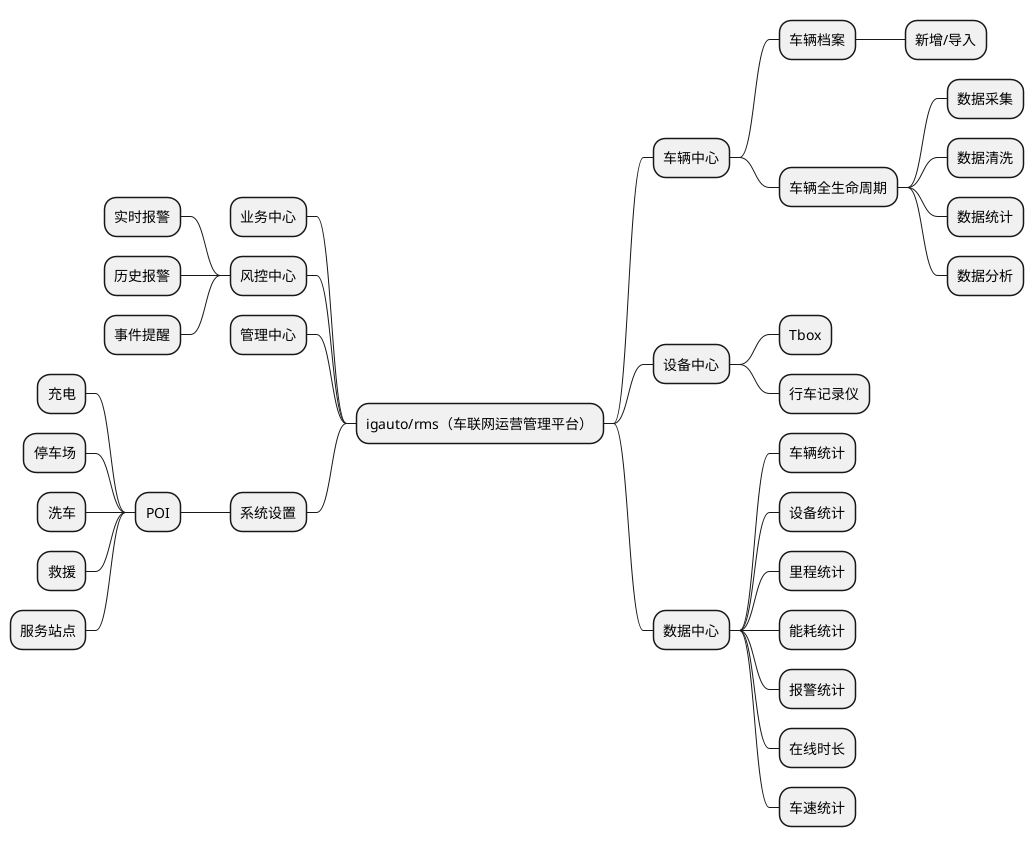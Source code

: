 @startmindmap
'https://plantuml.com/mindmap-diagram

+ igauto/rms（车联网运营管理平台）
++ 车辆中心
+++ 车辆档案
++++ 新增/导入
+++ 车辆全生命周期
++++ 数据采集
++++ 数据清洗
++++ 数据统计
++++ 数据分析
++ 设备中心
+++ Tbox
+++ 行车记录仪
-- 业务中心
-- 风控中心
--- 实时报警
--- 历史报警
--- 事件提醒
++ 数据中心
+++ 车辆统计
+++ 设备统计
+++ 里程统计
+++ 能耗统计
+++ 报警统计
+++ 在线时长
+++ 车速统计
-- 管理中心
-- 系统设置
--- POI
---- 充电
---- 停车场
---- 洗车
---- 救援
---- 服务站点
@endmindmap
